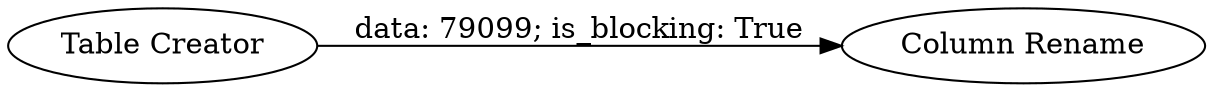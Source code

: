 digraph {
	"5871909868693170361_1" [label="Table Creator"]
	"5871909868693170361_2" [label="Column Rename"]
	"5871909868693170361_1" -> "5871909868693170361_2" [label="data: 79099; is_blocking: True"]
	rankdir=LR
}
